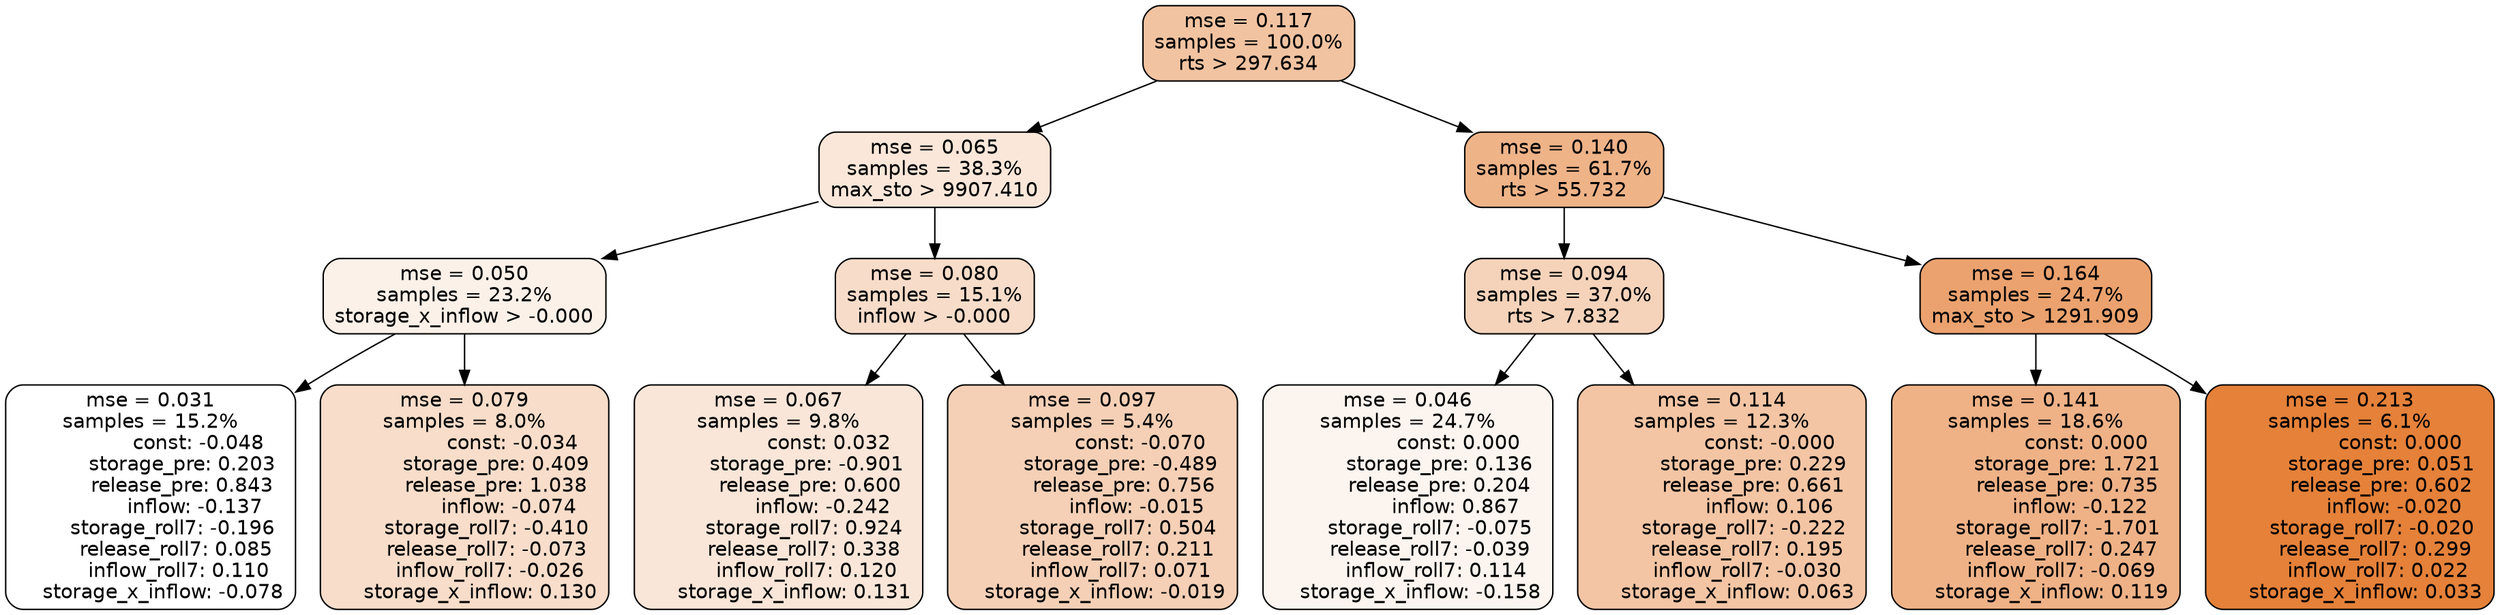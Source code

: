 digraph tree {
node [shape=rectangle, style="filled, rounded", color="black", fontname=helvetica] ;
edge [fontname=helvetica] ;
	"0" [label="mse = 0.117
samples = 100.0%
rts > 297.634", fillcolor="#f2c3a1"]
	"8" [label="mse = 0.065
samples = 38.3%
max_sto > 9907.410", fillcolor="#fae7d9"]
	"1" [label="mse = 0.140
samples = 61.7%
rts > 55.732", fillcolor="#efb388"]
	"9" [label="mse = 0.050
samples = 23.2%
storage_x_inflow > -0.000", fillcolor="#fcf1e9"]
	"12" [label="mse = 0.080
samples = 15.1%
inflow > -0.000", fillcolor="#f7dcc9"]
	"2" [label="mse = 0.094
samples = 37.0%
rts > 7.832", fillcolor="#f5d3ba"]
	"5" [label="mse = 0.164
samples = 24.7%
max_sto > 1291.909", fillcolor="#eba26e"]
	"10" [label="mse = 0.031
samples = 15.2%
               const: -0.048
          storage_pre: 0.203
          release_pre: 0.843
              inflow: -0.137
       storage_roll7: -0.196
        release_roll7: 0.085
         inflow_roll7: 0.110
    storage_x_inflow: -0.078", fillcolor="#ffffff"]
	"11" [label="mse = 0.079
samples = 8.0%
               const: -0.034
          storage_pre: 0.409
          release_pre: 1.038
              inflow: -0.074
       storage_roll7: -0.410
       release_roll7: -0.073
        inflow_roll7: -0.026
     storage_x_inflow: 0.130", fillcolor="#f8ddca"]
	"13" [label="mse = 0.067
samples = 9.8%
                const: 0.032
         storage_pre: -0.901
          release_pre: 0.600
              inflow: -0.242
        storage_roll7: 0.924
        release_roll7: 0.338
         inflow_roll7: 0.120
     storage_x_inflow: 0.131", fillcolor="#f9e6d8"]
	"14" [label="mse = 0.097
samples = 5.4%
               const: -0.070
         storage_pre: -0.489
          release_pre: 0.756
              inflow: -0.015
        storage_roll7: 0.504
        release_roll7: 0.211
         inflow_roll7: 0.071
    storage_x_inflow: -0.019", fillcolor="#f5d0b6"]
	"3" [label="mse = 0.046
samples = 24.7%
                const: 0.000
          storage_pre: 0.136
          release_pre: 0.204
               inflow: 0.867
       storage_roll7: -0.075
       release_roll7: -0.039
         inflow_roll7: 0.114
    storage_x_inflow: -0.158", fillcolor="#fcf4ee"]
	"4" [label="mse = 0.114
samples = 12.3%
               const: -0.000
          storage_pre: 0.229
          release_pre: 0.661
               inflow: 0.106
       storage_roll7: -0.222
        release_roll7: 0.195
        inflow_roll7: -0.030
     storage_x_inflow: 0.063", fillcolor="#f3c5a4"]
	"6" [label="mse = 0.141
samples = 18.6%
                const: 0.000
          storage_pre: 1.721
          release_pre: 0.735
              inflow: -0.122
       storage_roll7: -1.701
        release_roll7: 0.247
        inflow_roll7: -0.069
     storage_x_inflow: 0.119", fillcolor="#efb287"]
	"7" [label="mse = 0.213
samples = 6.1%
                const: 0.000
          storage_pre: 0.051
          release_pre: 0.602
              inflow: -0.020
       storage_roll7: -0.020
        release_roll7: 0.299
         inflow_roll7: 0.022
     storage_x_inflow: 0.033", fillcolor="#e58139"]

	"0" -> "1"
	"0" -> "8"
	"8" -> "9"
	"8" -> "12"
	"1" -> "2"
	"1" -> "5"
	"9" -> "10"
	"9" -> "11"
	"12" -> "13"
	"12" -> "14"
	"2" -> "3"
	"2" -> "4"
	"5" -> "6"
	"5" -> "7"
}
